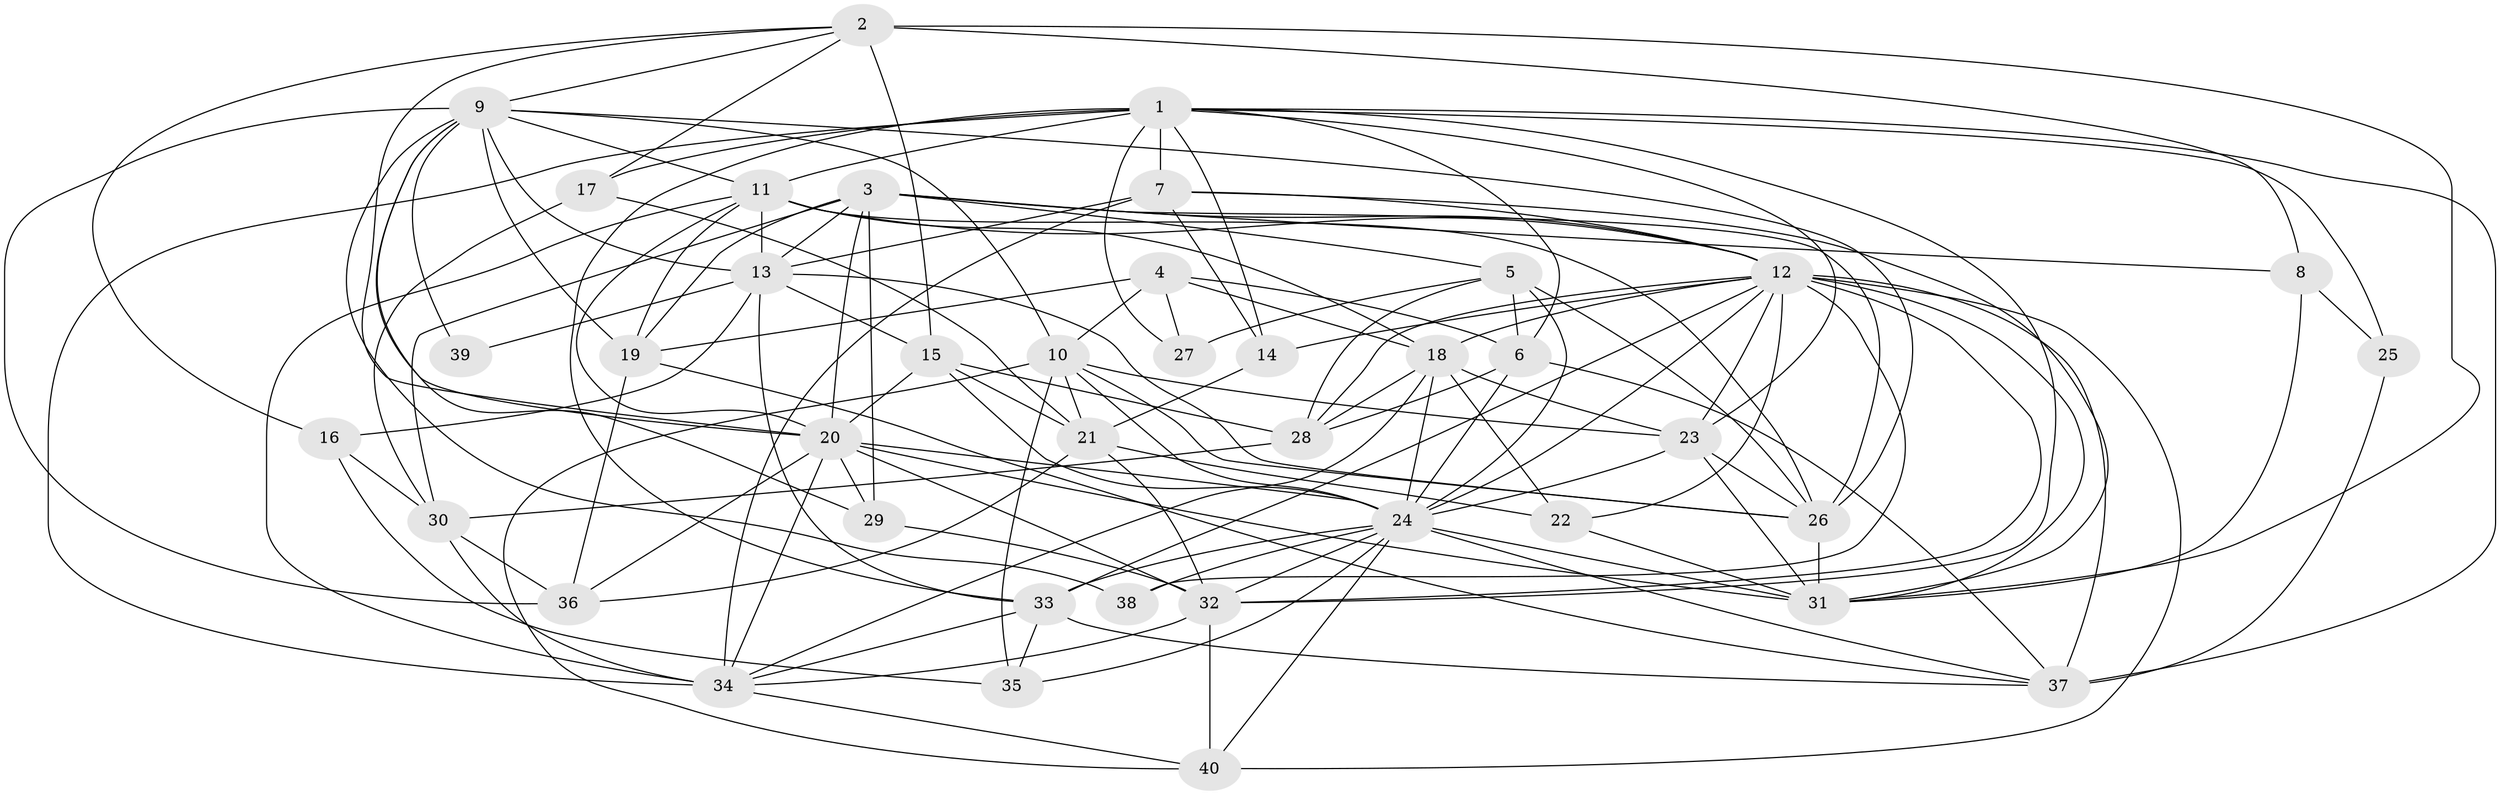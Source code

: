 // original degree distribution, {7: 0.05785123966942149, 4: 0.2066115702479339, 10: 0.008264462809917356, 3: 0.2396694214876033, 2: 0.19834710743801653, 5: 0.18181818181818182, 6: 0.09917355371900827, 8: 0.008264462809917356}
// Generated by graph-tools (version 1.1) at 2025/51/03/04/25 22:51:17]
// undirected, 40 vertices, 136 edges
graph export_dot {
  node [color=gray90,style=filled];
  1;
  2;
  3;
  4;
  5;
  6;
  7;
  8;
  9;
  10;
  11;
  12;
  13;
  14;
  15;
  16;
  17;
  18;
  19;
  20;
  21;
  22;
  23;
  24;
  25;
  26;
  27;
  28;
  29;
  30;
  31;
  32;
  33;
  34;
  35;
  36;
  37;
  38;
  39;
  40;
  1 -- 6 [weight=2.0];
  1 -- 7 [weight=1.0];
  1 -- 11 [weight=2.0];
  1 -- 14 [weight=1.0];
  1 -- 17 [weight=1.0];
  1 -- 23 [weight=1.0];
  1 -- 25 [weight=1.0];
  1 -- 27 [weight=1.0];
  1 -- 32 [weight=1.0];
  1 -- 33 [weight=1.0];
  1 -- 34 [weight=2.0];
  1 -- 37 [weight=1.0];
  2 -- 8 [weight=1.0];
  2 -- 9 [weight=1.0];
  2 -- 15 [weight=2.0];
  2 -- 16 [weight=1.0];
  2 -- 17 [weight=1.0];
  2 -- 20 [weight=1.0];
  2 -- 31 [weight=1.0];
  3 -- 5 [weight=1.0];
  3 -- 8 [weight=1.0];
  3 -- 12 [weight=1.0];
  3 -- 13 [weight=1.0];
  3 -- 19 [weight=1.0];
  3 -- 20 [weight=1.0];
  3 -- 26 [weight=1.0];
  3 -- 29 [weight=1.0];
  3 -- 30 [weight=1.0];
  4 -- 6 [weight=1.0];
  4 -- 10 [weight=2.0];
  4 -- 18 [weight=1.0];
  4 -- 19 [weight=1.0];
  4 -- 27 [weight=1.0];
  5 -- 6 [weight=1.0];
  5 -- 24 [weight=1.0];
  5 -- 26 [weight=1.0];
  5 -- 27 [weight=1.0];
  5 -- 28 [weight=1.0];
  6 -- 24 [weight=2.0];
  6 -- 28 [weight=1.0];
  6 -- 37 [weight=1.0];
  7 -- 12 [weight=1.0];
  7 -- 13 [weight=2.0];
  7 -- 14 [weight=1.0];
  7 -- 31 [weight=1.0];
  7 -- 34 [weight=2.0];
  8 -- 25 [weight=1.0];
  8 -- 31 [weight=1.0];
  9 -- 10 [weight=1.0];
  9 -- 11 [weight=1.0];
  9 -- 13 [weight=3.0];
  9 -- 19 [weight=1.0];
  9 -- 20 [weight=1.0];
  9 -- 26 [weight=2.0];
  9 -- 29 [weight=1.0];
  9 -- 36 [weight=2.0];
  9 -- 38 [weight=1.0];
  9 -- 39 [weight=1.0];
  10 -- 21 [weight=1.0];
  10 -- 23 [weight=2.0];
  10 -- 24 [weight=1.0];
  10 -- 26 [weight=1.0];
  10 -- 35 [weight=2.0];
  10 -- 40 [weight=1.0];
  11 -- 12 [weight=1.0];
  11 -- 13 [weight=1.0];
  11 -- 18 [weight=1.0];
  11 -- 19 [weight=2.0];
  11 -- 20 [weight=1.0];
  11 -- 26 [weight=1.0];
  11 -- 34 [weight=1.0];
  12 -- 14 [weight=1.0];
  12 -- 18 [weight=1.0];
  12 -- 22 [weight=1.0];
  12 -- 23 [weight=2.0];
  12 -- 24 [weight=1.0];
  12 -- 28 [weight=1.0];
  12 -- 31 [weight=1.0];
  12 -- 32 [weight=1.0];
  12 -- 33 [weight=1.0];
  12 -- 37 [weight=1.0];
  12 -- 38 [weight=1.0];
  12 -- 40 [weight=1.0];
  13 -- 15 [weight=1.0];
  13 -- 16 [weight=1.0];
  13 -- 26 [weight=1.0];
  13 -- 33 [weight=1.0];
  13 -- 39 [weight=1.0];
  14 -- 21 [weight=1.0];
  15 -- 20 [weight=3.0];
  15 -- 21 [weight=1.0];
  15 -- 24 [weight=2.0];
  15 -- 28 [weight=1.0];
  16 -- 30 [weight=1.0];
  16 -- 35 [weight=1.0];
  17 -- 21 [weight=1.0];
  17 -- 30 [weight=1.0];
  18 -- 22 [weight=1.0];
  18 -- 23 [weight=1.0];
  18 -- 24 [weight=2.0];
  18 -- 28 [weight=1.0];
  18 -- 34 [weight=1.0];
  19 -- 36 [weight=1.0];
  19 -- 37 [weight=1.0];
  20 -- 24 [weight=1.0];
  20 -- 29 [weight=1.0];
  20 -- 31 [weight=1.0];
  20 -- 32 [weight=1.0];
  20 -- 34 [weight=2.0];
  20 -- 36 [weight=1.0];
  21 -- 22 [weight=1.0];
  21 -- 32 [weight=1.0];
  21 -- 36 [weight=2.0];
  22 -- 31 [weight=1.0];
  23 -- 24 [weight=1.0];
  23 -- 26 [weight=1.0];
  23 -- 31 [weight=1.0];
  24 -- 31 [weight=1.0];
  24 -- 32 [weight=1.0];
  24 -- 33 [weight=1.0];
  24 -- 35 [weight=2.0];
  24 -- 37 [weight=1.0];
  24 -- 38 [weight=1.0];
  24 -- 40 [weight=1.0];
  25 -- 37 [weight=1.0];
  26 -- 31 [weight=1.0];
  28 -- 30 [weight=1.0];
  29 -- 32 [weight=1.0];
  30 -- 34 [weight=1.0];
  30 -- 36 [weight=1.0];
  32 -- 34 [weight=1.0];
  32 -- 40 [weight=1.0];
  33 -- 34 [weight=1.0];
  33 -- 35 [weight=1.0];
  33 -- 37 [weight=1.0];
  34 -- 40 [weight=1.0];
}
